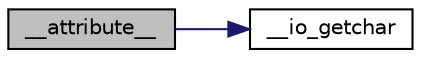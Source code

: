 digraph "__attribute__"
{
 // LATEX_PDF_SIZE
  edge [fontname="Helvetica",fontsize="10",labelfontname="Helvetica",labelfontsize="10"];
  node [fontname="Helvetica",fontsize="10",shape=record];
  rankdir="LR";
  Node1 [label="__attribute__",height=0.2,width=0.4,color="black", fillcolor="grey75", style="filled", fontcolor="black",tooltip=" "];
  Node1 -> Node2 [color="midnightblue",fontsize="10",style="solid"];
  Node2 [label="__io_getchar",height=0.2,width=0.4,color="black", fillcolor="white", style="filled",URL="$syscalls_8c.html#ad0122671640a3af49792ddaa59e8294e",tooltip=" "];
}
